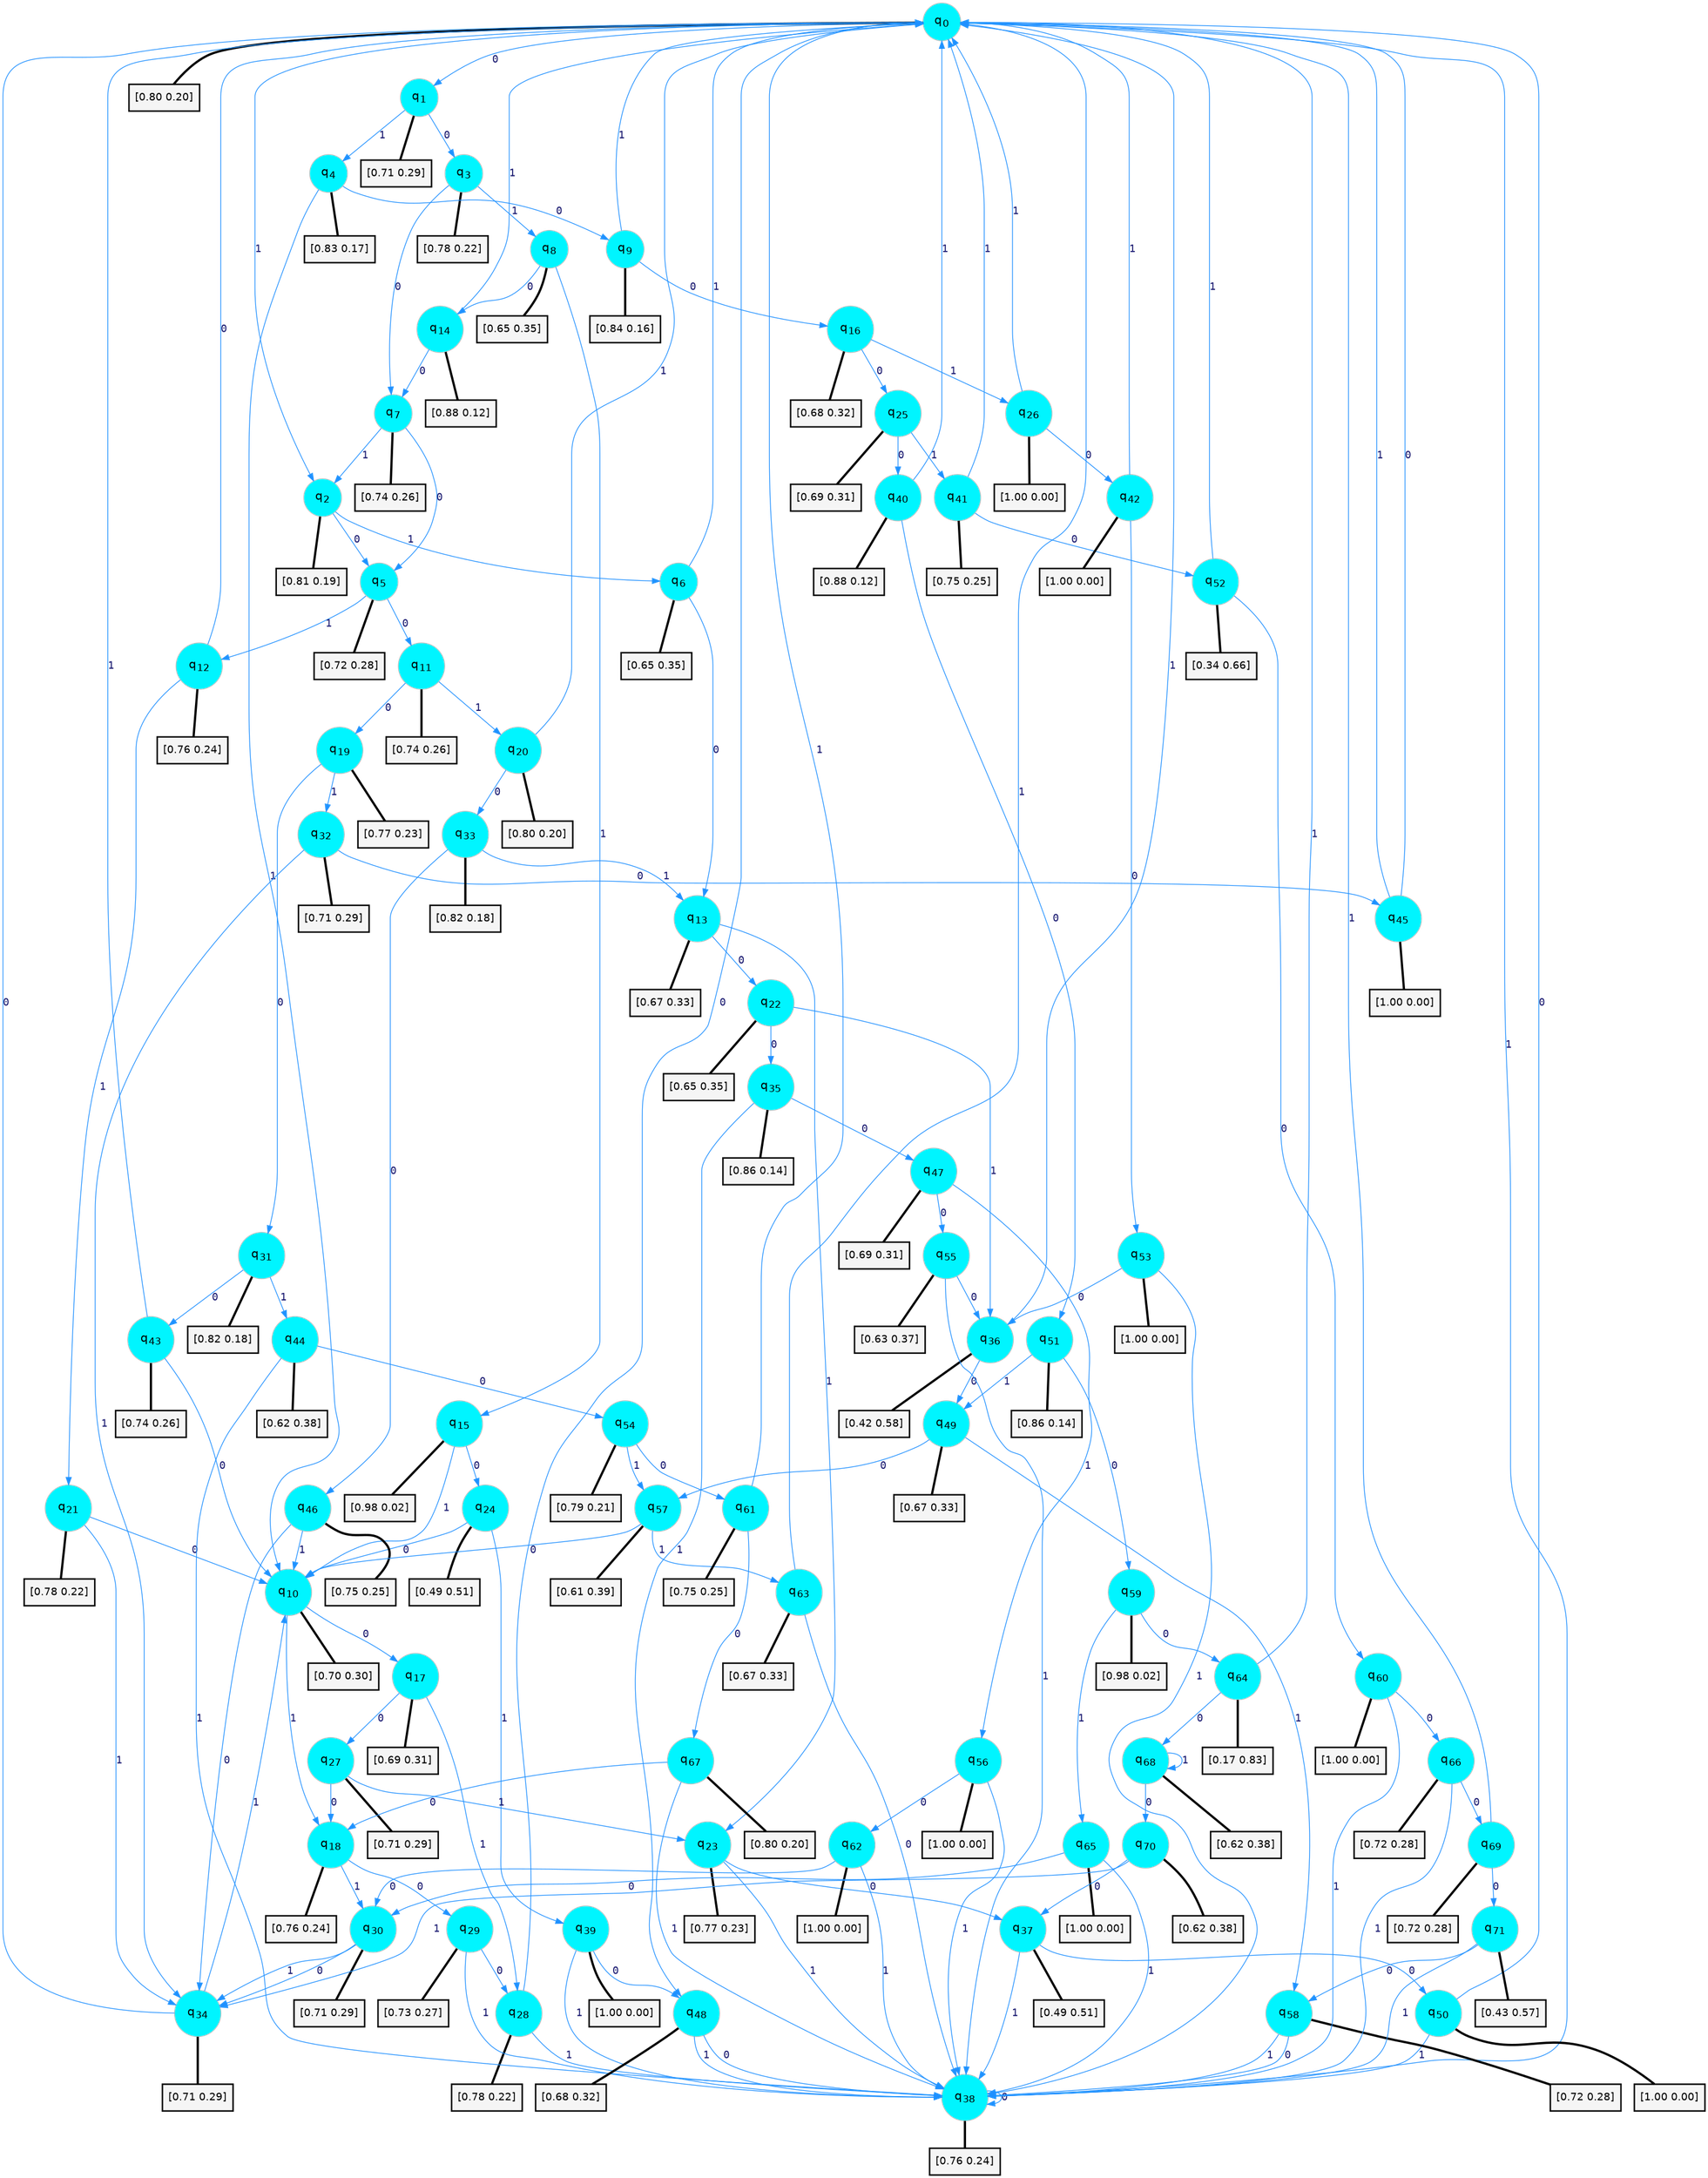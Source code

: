 digraph G {
graph [
bgcolor=transparent, dpi=300, rankdir=TD, size="40,25"];
node [
color=gray, fillcolor=turquoise1, fontcolor=black, fontname=Helvetica, fontsize=16, fontweight=bold, shape=circle, style=filled];
edge [
arrowsize=1, color=dodgerblue1, fontcolor=midnightblue, fontname=courier, fontweight=bold, penwidth=1, style=solid, weight=20];
0[label=<q<SUB>0</SUB>>];
1[label=<q<SUB>1</SUB>>];
2[label=<q<SUB>2</SUB>>];
3[label=<q<SUB>3</SUB>>];
4[label=<q<SUB>4</SUB>>];
5[label=<q<SUB>5</SUB>>];
6[label=<q<SUB>6</SUB>>];
7[label=<q<SUB>7</SUB>>];
8[label=<q<SUB>8</SUB>>];
9[label=<q<SUB>9</SUB>>];
10[label=<q<SUB>10</SUB>>];
11[label=<q<SUB>11</SUB>>];
12[label=<q<SUB>12</SUB>>];
13[label=<q<SUB>13</SUB>>];
14[label=<q<SUB>14</SUB>>];
15[label=<q<SUB>15</SUB>>];
16[label=<q<SUB>16</SUB>>];
17[label=<q<SUB>17</SUB>>];
18[label=<q<SUB>18</SUB>>];
19[label=<q<SUB>19</SUB>>];
20[label=<q<SUB>20</SUB>>];
21[label=<q<SUB>21</SUB>>];
22[label=<q<SUB>22</SUB>>];
23[label=<q<SUB>23</SUB>>];
24[label=<q<SUB>24</SUB>>];
25[label=<q<SUB>25</SUB>>];
26[label=<q<SUB>26</SUB>>];
27[label=<q<SUB>27</SUB>>];
28[label=<q<SUB>28</SUB>>];
29[label=<q<SUB>29</SUB>>];
30[label=<q<SUB>30</SUB>>];
31[label=<q<SUB>31</SUB>>];
32[label=<q<SUB>32</SUB>>];
33[label=<q<SUB>33</SUB>>];
34[label=<q<SUB>34</SUB>>];
35[label=<q<SUB>35</SUB>>];
36[label=<q<SUB>36</SUB>>];
37[label=<q<SUB>37</SUB>>];
38[label=<q<SUB>38</SUB>>];
39[label=<q<SUB>39</SUB>>];
40[label=<q<SUB>40</SUB>>];
41[label=<q<SUB>41</SUB>>];
42[label=<q<SUB>42</SUB>>];
43[label=<q<SUB>43</SUB>>];
44[label=<q<SUB>44</SUB>>];
45[label=<q<SUB>45</SUB>>];
46[label=<q<SUB>46</SUB>>];
47[label=<q<SUB>47</SUB>>];
48[label=<q<SUB>48</SUB>>];
49[label=<q<SUB>49</SUB>>];
50[label=<q<SUB>50</SUB>>];
51[label=<q<SUB>51</SUB>>];
52[label=<q<SUB>52</SUB>>];
53[label=<q<SUB>53</SUB>>];
54[label=<q<SUB>54</SUB>>];
55[label=<q<SUB>55</SUB>>];
56[label=<q<SUB>56</SUB>>];
57[label=<q<SUB>57</SUB>>];
58[label=<q<SUB>58</SUB>>];
59[label=<q<SUB>59</SUB>>];
60[label=<q<SUB>60</SUB>>];
61[label=<q<SUB>61</SUB>>];
62[label=<q<SUB>62</SUB>>];
63[label=<q<SUB>63</SUB>>];
64[label=<q<SUB>64</SUB>>];
65[label=<q<SUB>65</SUB>>];
66[label=<q<SUB>66</SUB>>];
67[label=<q<SUB>67</SUB>>];
68[label=<q<SUB>68</SUB>>];
69[label=<q<SUB>69</SUB>>];
70[label=<q<SUB>70</SUB>>];
71[label=<q<SUB>71</SUB>>];
72[label="[0.80 0.20]", shape=box,fontcolor=black, fontname=Helvetica, fontsize=14, penwidth=2, fillcolor=whitesmoke,color=black];
73[label="[0.71 0.29]", shape=box,fontcolor=black, fontname=Helvetica, fontsize=14, penwidth=2, fillcolor=whitesmoke,color=black];
74[label="[0.81 0.19]", shape=box,fontcolor=black, fontname=Helvetica, fontsize=14, penwidth=2, fillcolor=whitesmoke,color=black];
75[label="[0.78 0.22]", shape=box,fontcolor=black, fontname=Helvetica, fontsize=14, penwidth=2, fillcolor=whitesmoke,color=black];
76[label="[0.83 0.17]", shape=box,fontcolor=black, fontname=Helvetica, fontsize=14, penwidth=2, fillcolor=whitesmoke,color=black];
77[label="[0.72 0.28]", shape=box,fontcolor=black, fontname=Helvetica, fontsize=14, penwidth=2, fillcolor=whitesmoke,color=black];
78[label="[0.65 0.35]", shape=box,fontcolor=black, fontname=Helvetica, fontsize=14, penwidth=2, fillcolor=whitesmoke,color=black];
79[label="[0.74 0.26]", shape=box,fontcolor=black, fontname=Helvetica, fontsize=14, penwidth=2, fillcolor=whitesmoke,color=black];
80[label="[0.65 0.35]", shape=box,fontcolor=black, fontname=Helvetica, fontsize=14, penwidth=2, fillcolor=whitesmoke,color=black];
81[label="[0.84 0.16]", shape=box,fontcolor=black, fontname=Helvetica, fontsize=14, penwidth=2, fillcolor=whitesmoke,color=black];
82[label="[0.70 0.30]", shape=box,fontcolor=black, fontname=Helvetica, fontsize=14, penwidth=2, fillcolor=whitesmoke,color=black];
83[label="[0.74 0.26]", shape=box,fontcolor=black, fontname=Helvetica, fontsize=14, penwidth=2, fillcolor=whitesmoke,color=black];
84[label="[0.76 0.24]", shape=box,fontcolor=black, fontname=Helvetica, fontsize=14, penwidth=2, fillcolor=whitesmoke,color=black];
85[label="[0.67 0.33]", shape=box,fontcolor=black, fontname=Helvetica, fontsize=14, penwidth=2, fillcolor=whitesmoke,color=black];
86[label="[0.88 0.12]", shape=box,fontcolor=black, fontname=Helvetica, fontsize=14, penwidth=2, fillcolor=whitesmoke,color=black];
87[label="[0.98 0.02]", shape=box,fontcolor=black, fontname=Helvetica, fontsize=14, penwidth=2, fillcolor=whitesmoke,color=black];
88[label="[0.68 0.32]", shape=box,fontcolor=black, fontname=Helvetica, fontsize=14, penwidth=2, fillcolor=whitesmoke,color=black];
89[label="[0.69 0.31]", shape=box,fontcolor=black, fontname=Helvetica, fontsize=14, penwidth=2, fillcolor=whitesmoke,color=black];
90[label="[0.76 0.24]", shape=box,fontcolor=black, fontname=Helvetica, fontsize=14, penwidth=2, fillcolor=whitesmoke,color=black];
91[label="[0.77 0.23]", shape=box,fontcolor=black, fontname=Helvetica, fontsize=14, penwidth=2, fillcolor=whitesmoke,color=black];
92[label="[0.80 0.20]", shape=box,fontcolor=black, fontname=Helvetica, fontsize=14, penwidth=2, fillcolor=whitesmoke,color=black];
93[label="[0.78 0.22]", shape=box,fontcolor=black, fontname=Helvetica, fontsize=14, penwidth=2, fillcolor=whitesmoke,color=black];
94[label="[0.65 0.35]", shape=box,fontcolor=black, fontname=Helvetica, fontsize=14, penwidth=2, fillcolor=whitesmoke,color=black];
95[label="[0.77 0.23]", shape=box,fontcolor=black, fontname=Helvetica, fontsize=14, penwidth=2, fillcolor=whitesmoke,color=black];
96[label="[0.49 0.51]", shape=box,fontcolor=black, fontname=Helvetica, fontsize=14, penwidth=2, fillcolor=whitesmoke,color=black];
97[label="[0.69 0.31]", shape=box,fontcolor=black, fontname=Helvetica, fontsize=14, penwidth=2, fillcolor=whitesmoke,color=black];
98[label="[1.00 0.00]", shape=box,fontcolor=black, fontname=Helvetica, fontsize=14, penwidth=2, fillcolor=whitesmoke,color=black];
99[label="[0.71 0.29]", shape=box,fontcolor=black, fontname=Helvetica, fontsize=14, penwidth=2, fillcolor=whitesmoke,color=black];
100[label="[0.78 0.22]", shape=box,fontcolor=black, fontname=Helvetica, fontsize=14, penwidth=2, fillcolor=whitesmoke,color=black];
101[label="[0.73 0.27]", shape=box,fontcolor=black, fontname=Helvetica, fontsize=14, penwidth=2, fillcolor=whitesmoke,color=black];
102[label="[0.71 0.29]", shape=box,fontcolor=black, fontname=Helvetica, fontsize=14, penwidth=2, fillcolor=whitesmoke,color=black];
103[label="[0.82 0.18]", shape=box,fontcolor=black, fontname=Helvetica, fontsize=14, penwidth=2, fillcolor=whitesmoke,color=black];
104[label="[0.71 0.29]", shape=box,fontcolor=black, fontname=Helvetica, fontsize=14, penwidth=2, fillcolor=whitesmoke,color=black];
105[label="[0.82 0.18]", shape=box,fontcolor=black, fontname=Helvetica, fontsize=14, penwidth=2, fillcolor=whitesmoke,color=black];
106[label="[0.71 0.29]", shape=box,fontcolor=black, fontname=Helvetica, fontsize=14, penwidth=2, fillcolor=whitesmoke,color=black];
107[label="[0.86 0.14]", shape=box,fontcolor=black, fontname=Helvetica, fontsize=14, penwidth=2, fillcolor=whitesmoke,color=black];
108[label="[0.42 0.58]", shape=box,fontcolor=black, fontname=Helvetica, fontsize=14, penwidth=2, fillcolor=whitesmoke,color=black];
109[label="[0.49 0.51]", shape=box,fontcolor=black, fontname=Helvetica, fontsize=14, penwidth=2, fillcolor=whitesmoke,color=black];
110[label="[0.76 0.24]", shape=box,fontcolor=black, fontname=Helvetica, fontsize=14, penwidth=2, fillcolor=whitesmoke,color=black];
111[label="[1.00 0.00]", shape=box,fontcolor=black, fontname=Helvetica, fontsize=14, penwidth=2, fillcolor=whitesmoke,color=black];
112[label="[0.88 0.12]", shape=box,fontcolor=black, fontname=Helvetica, fontsize=14, penwidth=2, fillcolor=whitesmoke,color=black];
113[label="[0.75 0.25]", shape=box,fontcolor=black, fontname=Helvetica, fontsize=14, penwidth=2, fillcolor=whitesmoke,color=black];
114[label="[1.00 0.00]", shape=box,fontcolor=black, fontname=Helvetica, fontsize=14, penwidth=2, fillcolor=whitesmoke,color=black];
115[label="[0.74 0.26]", shape=box,fontcolor=black, fontname=Helvetica, fontsize=14, penwidth=2, fillcolor=whitesmoke,color=black];
116[label="[0.62 0.38]", shape=box,fontcolor=black, fontname=Helvetica, fontsize=14, penwidth=2, fillcolor=whitesmoke,color=black];
117[label="[1.00 0.00]", shape=box,fontcolor=black, fontname=Helvetica, fontsize=14, penwidth=2, fillcolor=whitesmoke,color=black];
118[label="[0.75 0.25]", shape=box,fontcolor=black, fontname=Helvetica, fontsize=14, penwidth=2, fillcolor=whitesmoke,color=black];
119[label="[0.69 0.31]", shape=box,fontcolor=black, fontname=Helvetica, fontsize=14, penwidth=2, fillcolor=whitesmoke,color=black];
120[label="[0.68 0.32]", shape=box,fontcolor=black, fontname=Helvetica, fontsize=14, penwidth=2, fillcolor=whitesmoke,color=black];
121[label="[0.67 0.33]", shape=box,fontcolor=black, fontname=Helvetica, fontsize=14, penwidth=2, fillcolor=whitesmoke,color=black];
122[label="[1.00 0.00]", shape=box,fontcolor=black, fontname=Helvetica, fontsize=14, penwidth=2, fillcolor=whitesmoke,color=black];
123[label="[0.86 0.14]", shape=box,fontcolor=black, fontname=Helvetica, fontsize=14, penwidth=2, fillcolor=whitesmoke,color=black];
124[label="[0.34 0.66]", shape=box,fontcolor=black, fontname=Helvetica, fontsize=14, penwidth=2, fillcolor=whitesmoke,color=black];
125[label="[1.00 0.00]", shape=box,fontcolor=black, fontname=Helvetica, fontsize=14, penwidth=2, fillcolor=whitesmoke,color=black];
126[label="[0.79 0.21]", shape=box,fontcolor=black, fontname=Helvetica, fontsize=14, penwidth=2, fillcolor=whitesmoke,color=black];
127[label="[0.63 0.37]", shape=box,fontcolor=black, fontname=Helvetica, fontsize=14, penwidth=2, fillcolor=whitesmoke,color=black];
128[label="[1.00 0.00]", shape=box,fontcolor=black, fontname=Helvetica, fontsize=14, penwidth=2, fillcolor=whitesmoke,color=black];
129[label="[0.61 0.39]", shape=box,fontcolor=black, fontname=Helvetica, fontsize=14, penwidth=2, fillcolor=whitesmoke,color=black];
130[label="[0.72 0.28]", shape=box,fontcolor=black, fontname=Helvetica, fontsize=14, penwidth=2, fillcolor=whitesmoke,color=black];
131[label="[0.98 0.02]", shape=box,fontcolor=black, fontname=Helvetica, fontsize=14, penwidth=2, fillcolor=whitesmoke,color=black];
132[label="[1.00 0.00]", shape=box,fontcolor=black, fontname=Helvetica, fontsize=14, penwidth=2, fillcolor=whitesmoke,color=black];
133[label="[0.75 0.25]", shape=box,fontcolor=black, fontname=Helvetica, fontsize=14, penwidth=2, fillcolor=whitesmoke,color=black];
134[label="[1.00 0.00]", shape=box,fontcolor=black, fontname=Helvetica, fontsize=14, penwidth=2, fillcolor=whitesmoke,color=black];
135[label="[0.67 0.33]", shape=box,fontcolor=black, fontname=Helvetica, fontsize=14, penwidth=2, fillcolor=whitesmoke,color=black];
136[label="[0.17 0.83]", shape=box,fontcolor=black, fontname=Helvetica, fontsize=14, penwidth=2, fillcolor=whitesmoke,color=black];
137[label="[1.00 0.00]", shape=box,fontcolor=black, fontname=Helvetica, fontsize=14, penwidth=2, fillcolor=whitesmoke,color=black];
138[label="[0.72 0.28]", shape=box,fontcolor=black, fontname=Helvetica, fontsize=14, penwidth=2, fillcolor=whitesmoke,color=black];
139[label="[0.80 0.20]", shape=box,fontcolor=black, fontname=Helvetica, fontsize=14, penwidth=2, fillcolor=whitesmoke,color=black];
140[label="[0.62 0.38]", shape=box,fontcolor=black, fontname=Helvetica, fontsize=14, penwidth=2, fillcolor=whitesmoke,color=black];
141[label="[0.72 0.28]", shape=box,fontcolor=black, fontname=Helvetica, fontsize=14, penwidth=2, fillcolor=whitesmoke,color=black];
142[label="[0.62 0.38]", shape=box,fontcolor=black, fontname=Helvetica, fontsize=14, penwidth=2, fillcolor=whitesmoke,color=black];
143[label="[0.43 0.57]", shape=box,fontcolor=black, fontname=Helvetica, fontsize=14, penwidth=2, fillcolor=whitesmoke,color=black];
0->1 [label=0];
0->2 [label=1];
0->72 [arrowhead=none, penwidth=3,color=black];
1->3 [label=0];
1->4 [label=1];
1->73 [arrowhead=none, penwidth=3,color=black];
2->5 [label=0];
2->6 [label=1];
2->74 [arrowhead=none, penwidth=3,color=black];
3->7 [label=0];
3->8 [label=1];
3->75 [arrowhead=none, penwidth=3,color=black];
4->9 [label=0];
4->10 [label=1];
4->76 [arrowhead=none, penwidth=3,color=black];
5->11 [label=0];
5->12 [label=1];
5->77 [arrowhead=none, penwidth=3,color=black];
6->13 [label=0];
6->0 [label=1];
6->78 [arrowhead=none, penwidth=3,color=black];
7->5 [label=0];
7->2 [label=1];
7->79 [arrowhead=none, penwidth=3,color=black];
8->14 [label=0];
8->15 [label=1];
8->80 [arrowhead=none, penwidth=3,color=black];
9->16 [label=0];
9->0 [label=1];
9->81 [arrowhead=none, penwidth=3,color=black];
10->17 [label=0];
10->18 [label=1];
10->82 [arrowhead=none, penwidth=3,color=black];
11->19 [label=0];
11->20 [label=1];
11->83 [arrowhead=none, penwidth=3,color=black];
12->0 [label=0];
12->21 [label=1];
12->84 [arrowhead=none, penwidth=3,color=black];
13->22 [label=0];
13->23 [label=1];
13->85 [arrowhead=none, penwidth=3,color=black];
14->7 [label=0];
14->0 [label=1];
14->86 [arrowhead=none, penwidth=3,color=black];
15->24 [label=0];
15->10 [label=1];
15->87 [arrowhead=none, penwidth=3,color=black];
16->25 [label=0];
16->26 [label=1];
16->88 [arrowhead=none, penwidth=3,color=black];
17->27 [label=0];
17->28 [label=1];
17->89 [arrowhead=none, penwidth=3,color=black];
18->29 [label=0];
18->30 [label=1];
18->90 [arrowhead=none, penwidth=3,color=black];
19->31 [label=0];
19->32 [label=1];
19->91 [arrowhead=none, penwidth=3,color=black];
20->33 [label=0];
20->0 [label=1];
20->92 [arrowhead=none, penwidth=3,color=black];
21->10 [label=0];
21->34 [label=1];
21->93 [arrowhead=none, penwidth=3,color=black];
22->35 [label=0];
22->36 [label=1];
22->94 [arrowhead=none, penwidth=3,color=black];
23->37 [label=0];
23->38 [label=1];
23->95 [arrowhead=none, penwidth=3,color=black];
24->10 [label=0];
24->39 [label=1];
24->96 [arrowhead=none, penwidth=3,color=black];
25->40 [label=0];
25->41 [label=1];
25->97 [arrowhead=none, penwidth=3,color=black];
26->42 [label=0];
26->0 [label=1];
26->98 [arrowhead=none, penwidth=3,color=black];
27->18 [label=0];
27->23 [label=1];
27->99 [arrowhead=none, penwidth=3,color=black];
28->0 [label=0];
28->38 [label=1];
28->100 [arrowhead=none, penwidth=3,color=black];
29->28 [label=0];
29->38 [label=1];
29->101 [arrowhead=none, penwidth=3,color=black];
30->34 [label=0];
30->34 [label=1];
30->102 [arrowhead=none, penwidth=3,color=black];
31->43 [label=0];
31->44 [label=1];
31->103 [arrowhead=none, penwidth=3,color=black];
32->45 [label=0];
32->34 [label=1];
32->104 [arrowhead=none, penwidth=3,color=black];
33->46 [label=0];
33->13 [label=1];
33->105 [arrowhead=none, penwidth=3,color=black];
34->0 [label=0];
34->10 [label=1];
34->106 [arrowhead=none, penwidth=3,color=black];
35->47 [label=0];
35->48 [label=1];
35->107 [arrowhead=none, penwidth=3,color=black];
36->49 [label=0];
36->0 [label=1];
36->108 [arrowhead=none, penwidth=3,color=black];
37->50 [label=0];
37->38 [label=1];
37->109 [arrowhead=none, penwidth=3,color=black];
38->38 [label=0];
38->0 [label=1];
38->110 [arrowhead=none, penwidth=3,color=black];
39->48 [label=0];
39->38 [label=1];
39->111 [arrowhead=none, penwidth=3,color=black];
40->51 [label=0];
40->0 [label=1];
40->112 [arrowhead=none, penwidth=3,color=black];
41->52 [label=0];
41->0 [label=1];
41->113 [arrowhead=none, penwidth=3,color=black];
42->53 [label=0];
42->0 [label=1];
42->114 [arrowhead=none, penwidth=3,color=black];
43->10 [label=0];
43->0 [label=1];
43->115 [arrowhead=none, penwidth=3,color=black];
44->54 [label=0];
44->38 [label=1];
44->116 [arrowhead=none, penwidth=3,color=black];
45->0 [label=0];
45->0 [label=1];
45->117 [arrowhead=none, penwidth=3,color=black];
46->34 [label=0];
46->10 [label=1];
46->118 [arrowhead=none, penwidth=3,color=black];
47->55 [label=0];
47->56 [label=1];
47->119 [arrowhead=none, penwidth=3,color=black];
48->38 [label=0];
48->38 [label=1];
48->120 [arrowhead=none, penwidth=3,color=black];
49->57 [label=0];
49->58 [label=1];
49->121 [arrowhead=none, penwidth=3,color=black];
50->0 [label=0];
50->38 [label=1];
50->122 [arrowhead=none, penwidth=3,color=black];
51->59 [label=0];
51->49 [label=1];
51->123 [arrowhead=none, penwidth=3,color=black];
52->60 [label=0];
52->0 [label=1];
52->124 [arrowhead=none, penwidth=3,color=black];
53->36 [label=0];
53->38 [label=1];
53->125 [arrowhead=none, penwidth=3,color=black];
54->61 [label=0];
54->57 [label=1];
54->126 [arrowhead=none, penwidth=3,color=black];
55->36 [label=0];
55->38 [label=1];
55->127 [arrowhead=none, penwidth=3,color=black];
56->62 [label=0];
56->38 [label=1];
56->128 [arrowhead=none, penwidth=3,color=black];
57->10 [label=0];
57->63 [label=1];
57->129 [arrowhead=none, penwidth=3,color=black];
58->38 [label=0];
58->38 [label=1];
58->130 [arrowhead=none, penwidth=3,color=black];
59->64 [label=0];
59->65 [label=1];
59->131 [arrowhead=none, penwidth=3,color=black];
60->66 [label=0];
60->38 [label=1];
60->132 [arrowhead=none, penwidth=3,color=black];
61->67 [label=0];
61->0 [label=1];
61->133 [arrowhead=none, penwidth=3,color=black];
62->30 [label=0];
62->38 [label=1];
62->134 [arrowhead=none, penwidth=3,color=black];
63->38 [label=0];
63->0 [label=1];
63->135 [arrowhead=none, penwidth=3,color=black];
64->68 [label=0];
64->0 [label=1];
64->136 [arrowhead=none, penwidth=3,color=black];
65->30 [label=0];
65->38 [label=1];
65->137 [arrowhead=none, penwidth=3,color=black];
66->69 [label=0];
66->38 [label=1];
66->138 [arrowhead=none, penwidth=3,color=black];
67->18 [label=0];
67->38 [label=1];
67->139 [arrowhead=none, penwidth=3,color=black];
68->70 [label=0];
68->68 [label=1];
68->140 [arrowhead=none, penwidth=3,color=black];
69->71 [label=0];
69->0 [label=1];
69->141 [arrowhead=none, penwidth=3,color=black];
70->37 [label=0];
70->34 [label=1];
70->142 [arrowhead=none, penwidth=3,color=black];
71->58 [label=0];
71->38 [label=1];
71->143 [arrowhead=none, penwidth=3,color=black];
}
